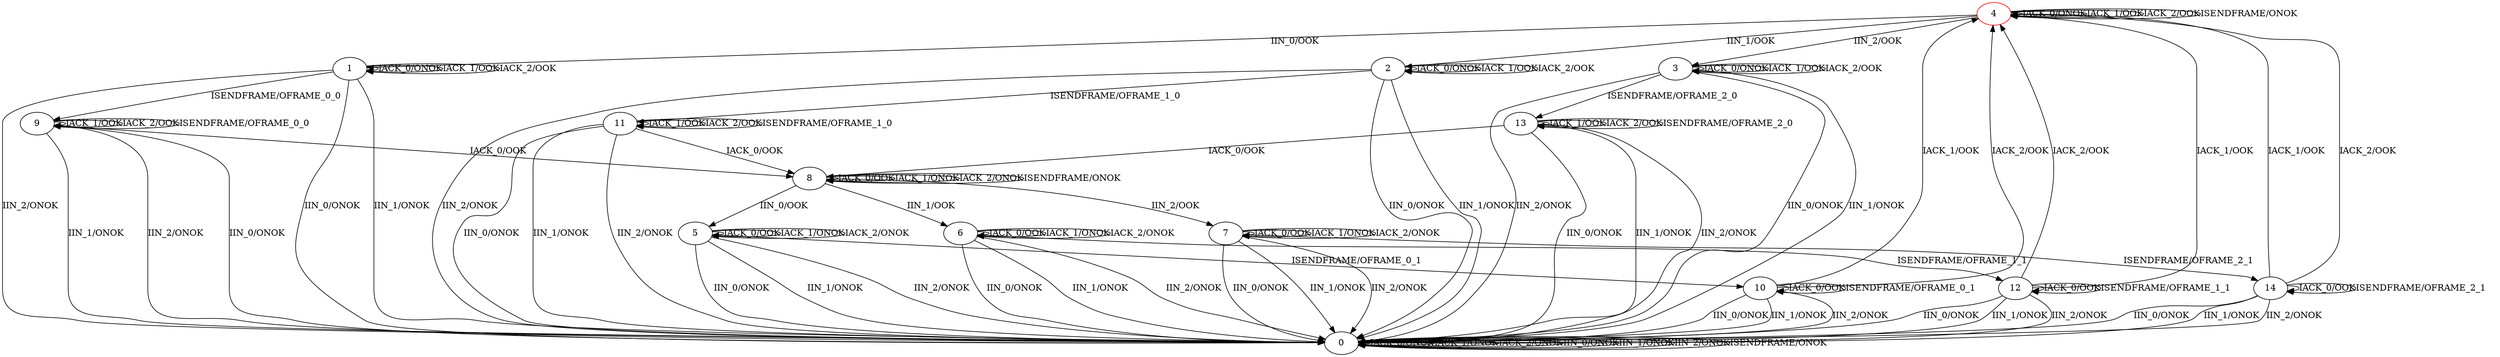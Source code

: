 digraph {
4 [color="red"]
0
1
2
3
5
6
7
8
9
10
11
12
13
14
4 -> 4 [label="IACK_0/ONOK"]
4 -> 4 [label="IACK_1/OOK"]
4 -> 4 [label="IACK_2/OOK"]
4 -> 1 [label="IIN_0/OOK"]
4 -> 2 [label="IIN_1/OOK"]
4 -> 3 [label="IIN_2/OOK"]
4 -> 4 [label="ISENDFRAME/ONOK"]
0 -> 0 [label="IACK_0/ONOK"]
0 -> 0 [label="IACK_1/ONOK"]
0 -> 0 [label="IACK_2/ONOK"]
0 -> 0 [label="IIN_0/ONOK"]
0 -> 0 [label="IIN_1/ONOK"]
0 -> 0 [label="IIN_2/ONOK"]
0 -> 0 [label="ISENDFRAME/ONOK"]
1 -> 1 [label="IACK_0/ONOK"]
1 -> 1 [label="IACK_1/OOK"]
1 -> 1 [label="IACK_2/OOK"]
1 -> 0 [label="IIN_0/ONOK"]
1 -> 0 [label="IIN_1/ONOK"]
1 -> 0 [label="IIN_2/ONOK"]
1 -> 9 [label="ISENDFRAME/OFRAME_0_0"]
2 -> 2 [label="IACK_0/ONOK"]
2 -> 2 [label="IACK_1/OOK"]
2 -> 2 [label="IACK_2/OOK"]
2 -> 0 [label="IIN_0/ONOK"]
2 -> 0 [label="IIN_1/ONOK"]
2 -> 0 [label="IIN_2/ONOK"]
2 -> 11 [label="ISENDFRAME/OFRAME_1_0"]
3 -> 3 [label="IACK_0/ONOK"]
3 -> 3 [label="IACK_1/OOK"]
3 -> 3 [label="IACK_2/OOK"]
3 -> 0 [label="IIN_0/ONOK"]
3 -> 0 [label="IIN_1/ONOK"]
3 -> 0 [label="IIN_2/ONOK"]
3 -> 13 [label="ISENDFRAME/OFRAME_2_0"]
5 -> 5 [label="IACK_0/OOK"]
5 -> 5 [label="IACK_1/ONOK"]
5 -> 5 [label="IACK_2/ONOK"]
5 -> 0 [label="IIN_0/ONOK"]
5 -> 0 [label="IIN_1/ONOK"]
5 -> 0 [label="IIN_2/ONOK"]
5 -> 10 [label="ISENDFRAME/OFRAME_0_1"]
6 -> 6 [label="IACK_0/OOK"]
6 -> 6 [label="IACK_1/ONOK"]
6 -> 6 [label="IACK_2/ONOK"]
6 -> 0 [label="IIN_0/ONOK"]
6 -> 0 [label="IIN_1/ONOK"]
6 -> 0 [label="IIN_2/ONOK"]
6 -> 12 [label="ISENDFRAME/OFRAME_1_1"]
7 -> 7 [label="IACK_0/OOK"]
7 -> 7 [label="IACK_1/ONOK"]
7 -> 7 [label="IACK_2/ONOK"]
7 -> 0 [label="IIN_0/ONOK"]
7 -> 0 [label="IIN_1/ONOK"]
7 -> 0 [label="IIN_2/ONOK"]
7 -> 14 [label="ISENDFRAME/OFRAME_2_1"]
8 -> 8 [label="IACK_0/OOK"]
8 -> 8 [label="IACK_1/ONOK"]
8 -> 8 [label="IACK_2/ONOK"]
8 -> 5 [label="IIN_0/OOK"]
8 -> 6 [label="IIN_1/OOK"]
8 -> 7 [label="IIN_2/OOK"]
8 -> 8 [label="ISENDFRAME/ONOK"]
9 -> 8 [label="IACK_0/OOK"]
9 -> 9 [label="IACK_1/OOK"]
9 -> 9 [label="IACK_2/OOK"]
9 -> 0 [label="IIN_0/ONOK"]
9 -> 0 [label="IIN_1/ONOK"]
9 -> 0 [label="IIN_2/ONOK"]
9 -> 9 [label="ISENDFRAME/OFRAME_0_0"]
10 -> 10 [label="IACK_0/OOK"]
10 -> 4 [label="IACK_1/OOK"]
10 -> 4 [label="IACK_2/OOK"]
10 -> 0 [label="IIN_0/ONOK"]
10 -> 0 [label="IIN_1/ONOK"]
10 -> 0 [label="IIN_2/ONOK"]
10 -> 10 [label="ISENDFRAME/OFRAME_0_1"]
11 -> 8 [label="IACK_0/OOK"]
11 -> 11 [label="IACK_1/OOK"]
11 -> 11 [label="IACK_2/OOK"]
11 -> 0 [label="IIN_0/ONOK"]
11 -> 0 [label="IIN_1/ONOK"]
11 -> 0 [label="IIN_2/ONOK"]
11 -> 11 [label="ISENDFRAME/OFRAME_1_0"]
12 -> 12 [label="IACK_0/OOK"]
12 -> 4 [label="IACK_1/OOK"]
12 -> 4 [label="IACK_2/OOK"]
12 -> 0 [label="IIN_0/ONOK"]
12 -> 0 [label="IIN_1/ONOK"]
12 -> 0 [label="IIN_2/ONOK"]
12 -> 12 [label="ISENDFRAME/OFRAME_1_1"]
13 -> 8 [label="IACK_0/OOK"]
13 -> 13 [label="IACK_1/OOK"]
13 -> 13 [label="IACK_2/OOK"]
13 -> 0 [label="IIN_0/ONOK"]
13 -> 0 [label="IIN_1/ONOK"]
13 -> 0 [label="IIN_2/ONOK"]
13 -> 13 [label="ISENDFRAME/OFRAME_2_0"]
14 -> 14 [label="IACK_0/OOK"]
14 -> 4 [label="IACK_1/OOK"]
14 -> 4 [label="IACK_2/OOK"]
14 -> 0 [label="IIN_0/ONOK"]
14 -> 0 [label="IIN_1/ONOK"]
14 -> 0 [label="IIN_2/ONOK"]
14 -> 14 [label="ISENDFRAME/OFRAME_2_1"]
}
